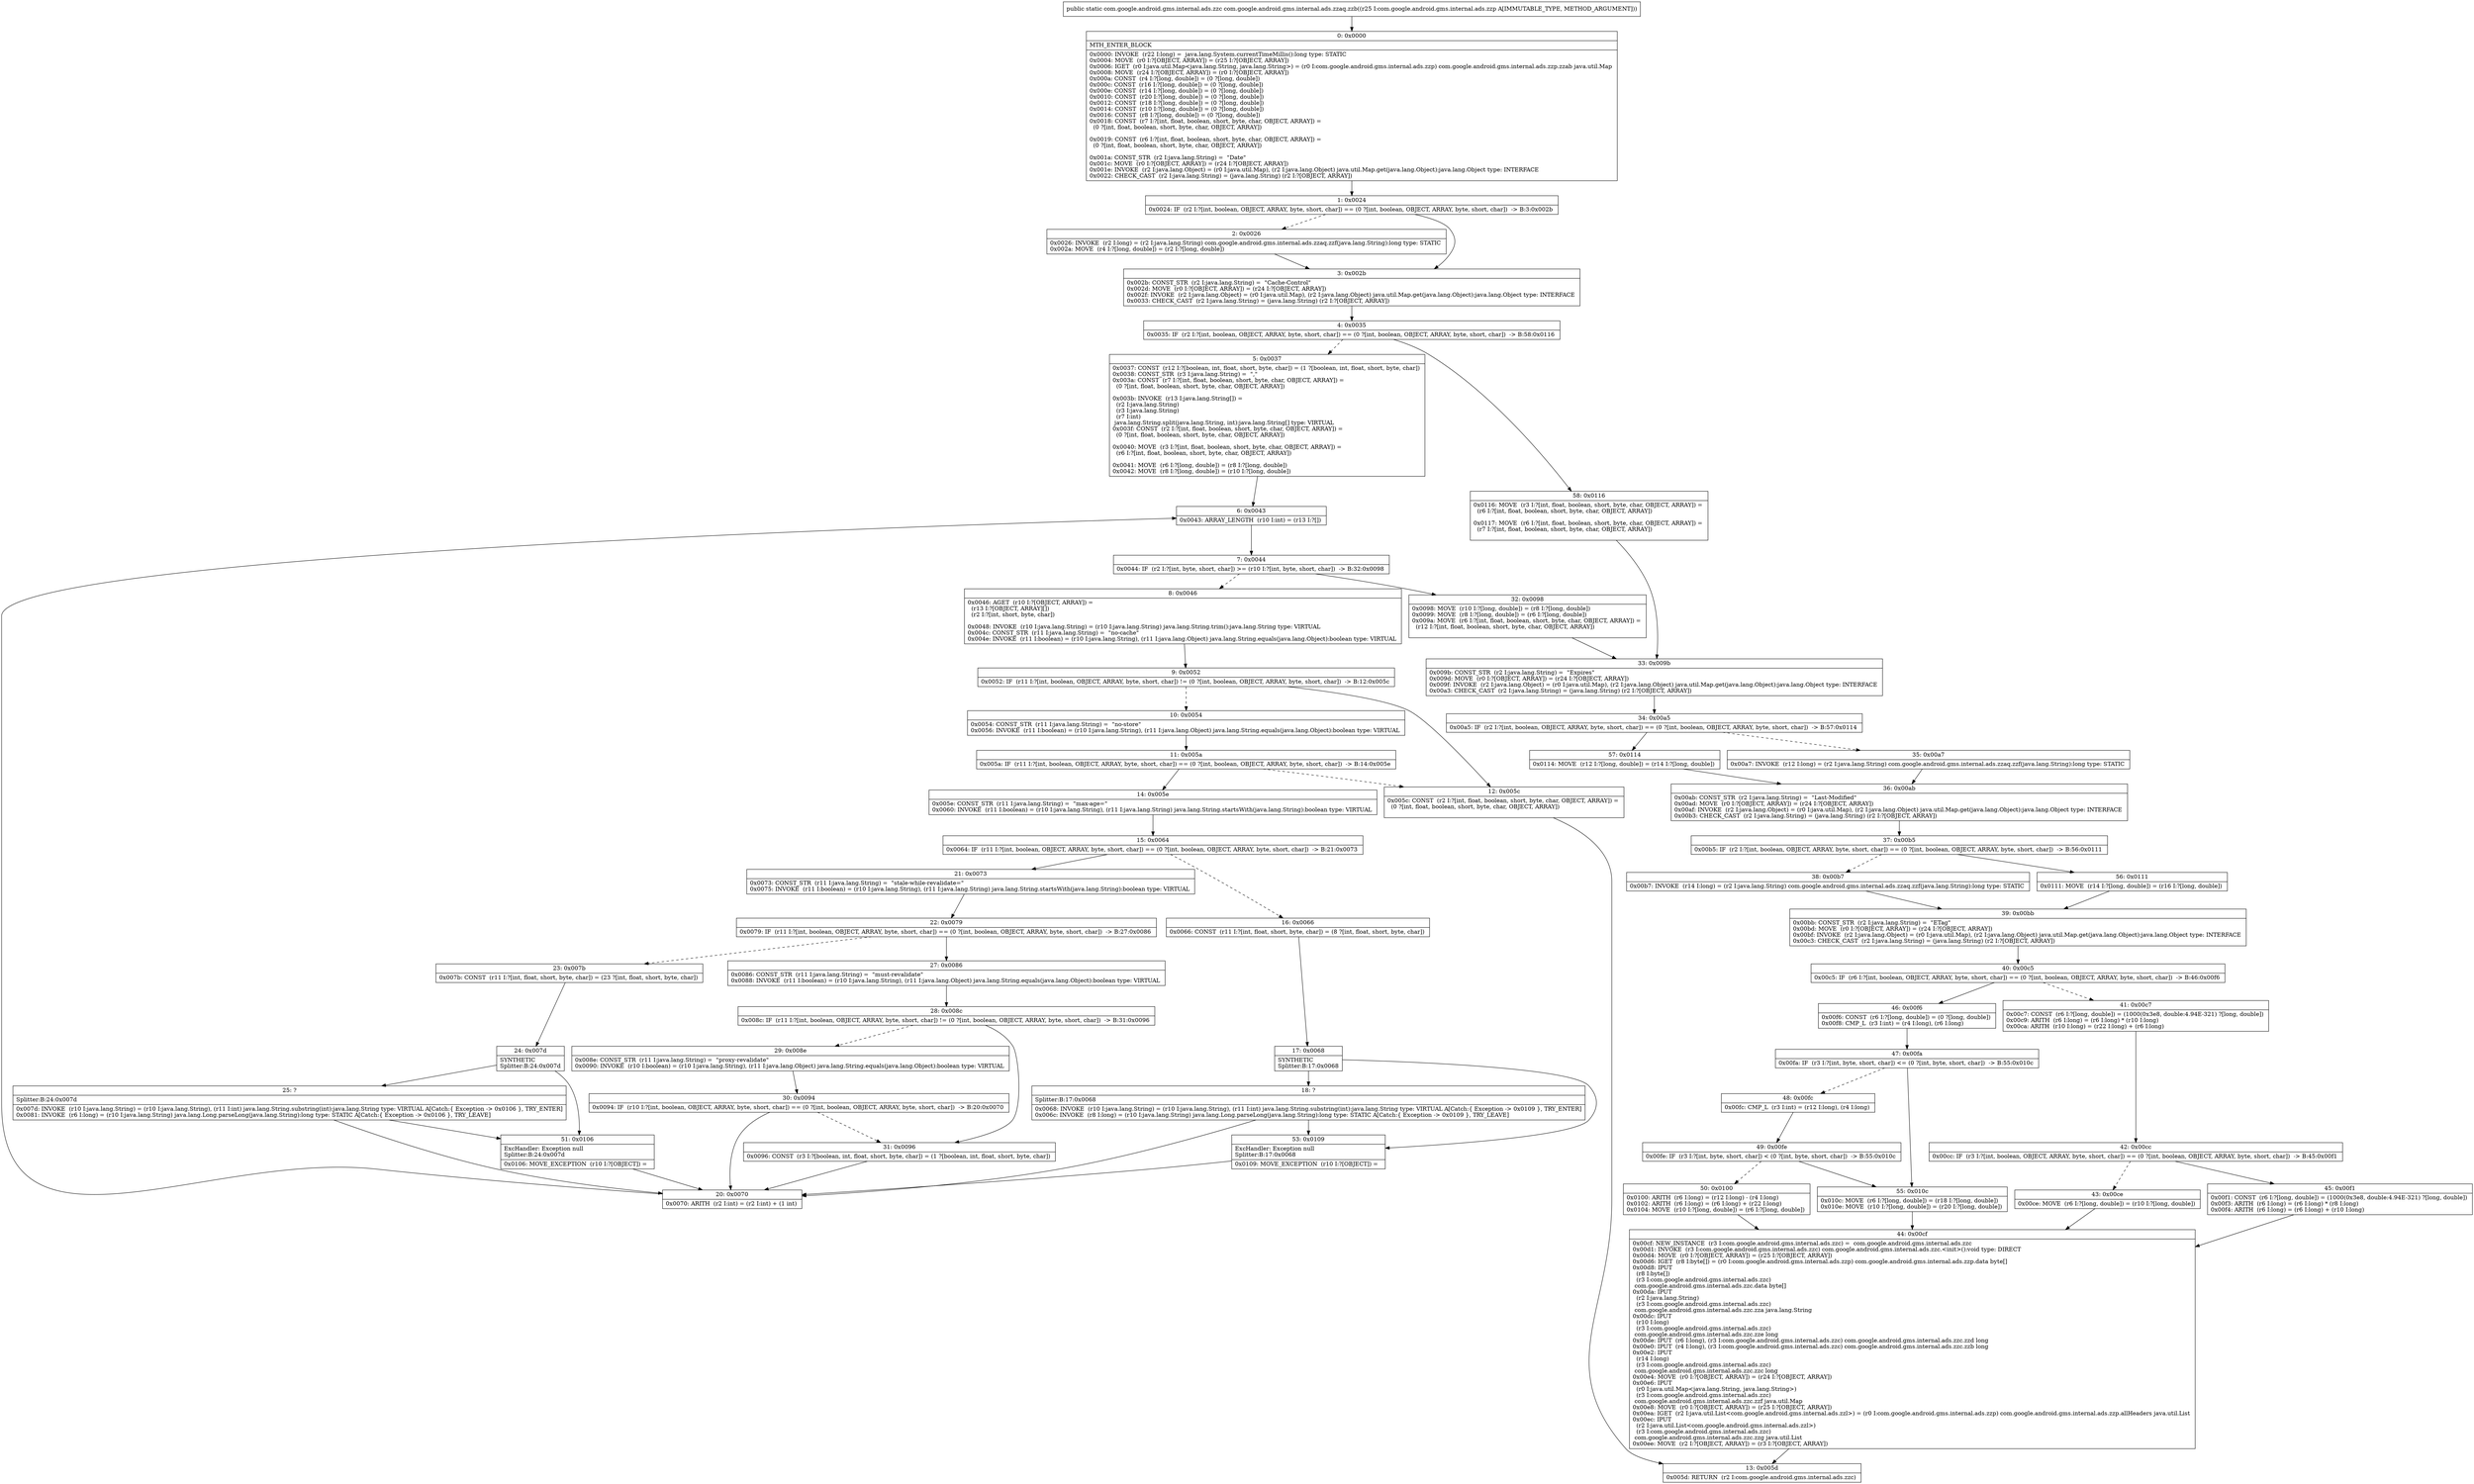 digraph "CFG forcom.google.android.gms.internal.ads.zzaq.zzb(Lcom\/google\/android\/gms\/internal\/ads\/zzp;)Lcom\/google\/android\/gms\/internal\/ads\/zzc;" {
Node_0 [shape=record,label="{0\:\ 0x0000|MTH_ENTER_BLOCK\l|0x0000: INVOKE  (r22 I:long) =  java.lang.System.currentTimeMillis():long type: STATIC \l0x0004: MOVE  (r0 I:?[OBJECT, ARRAY]) = (r25 I:?[OBJECT, ARRAY]) \l0x0006: IGET  (r0 I:java.util.Map\<java.lang.String, java.lang.String\>) = (r0 I:com.google.android.gms.internal.ads.zzp) com.google.android.gms.internal.ads.zzp.zzab java.util.Map \l0x0008: MOVE  (r24 I:?[OBJECT, ARRAY]) = (r0 I:?[OBJECT, ARRAY]) \l0x000a: CONST  (r4 I:?[long, double]) = (0 ?[long, double]) \l0x000c: CONST  (r16 I:?[long, double]) = (0 ?[long, double]) \l0x000e: CONST  (r14 I:?[long, double]) = (0 ?[long, double]) \l0x0010: CONST  (r20 I:?[long, double]) = (0 ?[long, double]) \l0x0012: CONST  (r18 I:?[long, double]) = (0 ?[long, double]) \l0x0014: CONST  (r10 I:?[long, double]) = (0 ?[long, double]) \l0x0016: CONST  (r8 I:?[long, double]) = (0 ?[long, double]) \l0x0018: CONST  (r7 I:?[int, float, boolean, short, byte, char, OBJECT, ARRAY]) = \l  (0 ?[int, float, boolean, short, byte, char, OBJECT, ARRAY])\l \l0x0019: CONST  (r6 I:?[int, float, boolean, short, byte, char, OBJECT, ARRAY]) = \l  (0 ?[int, float, boolean, short, byte, char, OBJECT, ARRAY])\l \l0x001a: CONST_STR  (r2 I:java.lang.String) =  \"Date\" \l0x001c: MOVE  (r0 I:?[OBJECT, ARRAY]) = (r24 I:?[OBJECT, ARRAY]) \l0x001e: INVOKE  (r2 I:java.lang.Object) = (r0 I:java.util.Map), (r2 I:java.lang.Object) java.util.Map.get(java.lang.Object):java.lang.Object type: INTERFACE \l0x0022: CHECK_CAST  (r2 I:java.lang.String) = (java.lang.String) (r2 I:?[OBJECT, ARRAY]) \l}"];
Node_1 [shape=record,label="{1\:\ 0x0024|0x0024: IF  (r2 I:?[int, boolean, OBJECT, ARRAY, byte, short, char]) == (0 ?[int, boolean, OBJECT, ARRAY, byte, short, char])  \-\> B:3:0x002b \l}"];
Node_2 [shape=record,label="{2\:\ 0x0026|0x0026: INVOKE  (r2 I:long) = (r2 I:java.lang.String) com.google.android.gms.internal.ads.zzaq.zzf(java.lang.String):long type: STATIC \l0x002a: MOVE  (r4 I:?[long, double]) = (r2 I:?[long, double]) \l}"];
Node_3 [shape=record,label="{3\:\ 0x002b|0x002b: CONST_STR  (r2 I:java.lang.String) =  \"Cache\-Control\" \l0x002d: MOVE  (r0 I:?[OBJECT, ARRAY]) = (r24 I:?[OBJECT, ARRAY]) \l0x002f: INVOKE  (r2 I:java.lang.Object) = (r0 I:java.util.Map), (r2 I:java.lang.Object) java.util.Map.get(java.lang.Object):java.lang.Object type: INTERFACE \l0x0033: CHECK_CAST  (r2 I:java.lang.String) = (java.lang.String) (r2 I:?[OBJECT, ARRAY]) \l}"];
Node_4 [shape=record,label="{4\:\ 0x0035|0x0035: IF  (r2 I:?[int, boolean, OBJECT, ARRAY, byte, short, char]) == (0 ?[int, boolean, OBJECT, ARRAY, byte, short, char])  \-\> B:58:0x0116 \l}"];
Node_5 [shape=record,label="{5\:\ 0x0037|0x0037: CONST  (r12 I:?[boolean, int, float, short, byte, char]) = (1 ?[boolean, int, float, short, byte, char]) \l0x0038: CONST_STR  (r3 I:java.lang.String) =  \",\" \l0x003a: CONST  (r7 I:?[int, float, boolean, short, byte, char, OBJECT, ARRAY]) = \l  (0 ?[int, float, boolean, short, byte, char, OBJECT, ARRAY])\l \l0x003b: INVOKE  (r13 I:java.lang.String[]) = \l  (r2 I:java.lang.String)\l  (r3 I:java.lang.String)\l  (r7 I:int)\l java.lang.String.split(java.lang.String, int):java.lang.String[] type: VIRTUAL \l0x003f: CONST  (r2 I:?[int, float, boolean, short, byte, char, OBJECT, ARRAY]) = \l  (0 ?[int, float, boolean, short, byte, char, OBJECT, ARRAY])\l \l0x0040: MOVE  (r3 I:?[int, float, boolean, short, byte, char, OBJECT, ARRAY]) = \l  (r6 I:?[int, float, boolean, short, byte, char, OBJECT, ARRAY])\l \l0x0041: MOVE  (r6 I:?[long, double]) = (r8 I:?[long, double]) \l0x0042: MOVE  (r8 I:?[long, double]) = (r10 I:?[long, double]) \l}"];
Node_6 [shape=record,label="{6\:\ 0x0043|0x0043: ARRAY_LENGTH  (r10 I:int) = (r13 I:?[]) \l}"];
Node_7 [shape=record,label="{7\:\ 0x0044|0x0044: IF  (r2 I:?[int, byte, short, char]) \>= (r10 I:?[int, byte, short, char])  \-\> B:32:0x0098 \l}"];
Node_8 [shape=record,label="{8\:\ 0x0046|0x0046: AGET  (r10 I:?[OBJECT, ARRAY]) = \l  (r13 I:?[OBJECT, ARRAY][])\l  (r2 I:?[int, short, byte, char])\l \l0x0048: INVOKE  (r10 I:java.lang.String) = (r10 I:java.lang.String) java.lang.String.trim():java.lang.String type: VIRTUAL \l0x004c: CONST_STR  (r11 I:java.lang.String) =  \"no\-cache\" \l0x004e: INVOKE  (r11 I:boolean) = (r10 I:java.lang.String), (r11 I:java.lang.Object) java.lang.String.equals(java.lang.Object):boolean type: VIRTUAL \l}"];
Node_9 [shape=record,label="{9\:\ 0x0052|0x0052: IF  (r11 I:?[int, boolean, OBJECT, ARRAY, byte, short, char]) != (0 ?[int, boolean, OBJECT, ARRAY, byte, short, char])  \-\> B:12:0x005c \l}"];
Node_10 [shape=record,label="{10\:\ 0x0054|0x0054: CONST_STR  (r11 I:java.lang.String) =  \"no\-store\" \l0x0056: INVOKE  (r11 I:boolean) = (r10 I:java.lang.String), (r11 I:java.lang.Object) java.lang.String.equals(java.lang.Object):boolean type: VIRTUAL \l}"];
Node_11 [shape=record,label="{11\:\ 0x005a|0x005a: IF  (r11 I:?[int, boolean, OBJECT, ARRAY, byte, short, char]) == (0 ?[int, boolean, OBJECT, ARRAY, byte, short, char])  \-\> B:14:0x005e \l}"];
Node_12 [shape=record,label="{12\:\ 0x005c|0x005c: CONST  (r2 I:?[int, float, boolean, short, byte, char, OBJECT, ARRAY]) = \l  (0 ?[int, float, boolean, short, byte, char, OBJECT, ARRAY])\l \l}"];
Node_13 [shape=record,label="{13\:\ 0x005d|0x005d: RETURN  (r2 I:com.google.android.gms.internal.ads.zzc) \l}"];
Node_14 [shape=record,label="{14\:\ 0x005e|0x005e: CONST_STR  (r11 I:java.lang.String) =  \"max\-age=\" \l0x0060: INVOKE  (r11 I:boolean) = (r10 I:java.lang.String), (r11 I:java.lang.String) java.lang.String.startsWith(java.lang.String):boolean type: VIRTUAL \l}"];
Node_15 [shape=record,label="{15\:\ 0x0064|0x0064: IF  (r11 I:?[int, boolean, OBJECT, ARRAY, byte, short, char]) == (0 ?[int, boolean, OBJECT, ARRAY, byte, short, char])  \-\> B:21:0x0073 \l}"];
Node_16 [shape=record,label="{16\:\ 0x0066|0x0066: CONST  (r11 I:?[int, float, short, byte, char]) = (8 ?[int, float, short, byte, char]) \l}"];
Node_17 [shape=record,label="{17\:\ 0x0068|SYNTHETIC\lSplitter:B:17:0x0068\l}"];
Node_18 [shape=record,label="{18\:\ ?|Splitter:B:17:0x0068\l|0x0068: INVOKE  (r10 I:java.lang.String) = (r10 I:java.lang.String), (r11 I:int) java.lang.String.substring(int):java.lang.String type: VIRTUAL A[Catch:\{ Exception \-\> 0x0109 \}, TRY_ENTER]\l0x006c: INVOKE  (r8 I:long) = (r10 I:java.lang.String) java.lang.Long.parseLong(java.lang.String):long type: STATIC A[Catch:\{ Exception \-\> 0x0109 \}, TRY_LEAVE]\l}"];
Node_20 [shape=record,label="{20\:\ 0x0070|0x0070: ARITH  (r2 I:int) = (r2 I:int) + (1 int) \l}"];
Node_21 [shape=record,label="{21\:\ 0x0073|0x0073: CONST_STR  (r11 I:java.lang.String) =  \"stale\-while\-revalidate=\" \l0x0075: INVOKE  (r11 I:boolean) = (r10 I:java.lang.String), (r11 I:java.lang.String) java.lang.String.startsWith(java.lang.String):boolean type: VIRTUAL \l}"];
Node_22 [shape=record,label="{22\:\ 0x0079|0x0079: IF  (r11 I:?[int, boolean, OBJECT, ARRAY, byte, short, char]) == (0 ?[int, boolean, OBJECT, ARRAY, byte, short, char])  \-\> B:27:0x0086 \l}"];
Node_23 [shape=record,label="{23\:\ 0x007b|0x007b: CONST  (r11 I:?[int, float, short, byte, char]) = (23 ?[int, float, short, byte, char]) \l}"];
Node_24 [shape=record,label="{24\:\ 0x007d|SYNTHETIC\lSplitter:B:24:0x007d\l}"];
Node_25 [shape=record,label="{25\:\ ?|Splitter:B:24:0x007d\l|0x007d: INVOKE  (r10 I:java.lang.String) = (r10 I:java.lang.String), (r11 I:int) java.lang.String.substring(int):java.lang.String type: VIRTUAL A[Catch:\{ Exception \-\> 0x0106 \}, TRY_ENTER]\l0x0081: INVOKE  (r6 I:long) = (r10 I:java.lang.String) java.lang.Long.parseLong(java.lang.String):long type: STATIC A[Catch:\{ Exception \-\> 0x0106 \}, TRY_LEAVE]\l}"];
Node_27 [shape=record,label="{27\:\ 0x0086|0x0086: CONST_STR  (r11 I:java.lang.String) =  \"must\-revalidate\" \l0x0088: INVOKE  (r11 I:boolean) = (r10 I:java.lang.String), (r11 I:java.lang.Object) java.lang.String.equals(java.lang.Object):boolean type: VIRTUAL \l}"];
Node_28 [shape=record,label="{28\:\ 0x008c|0x008c: IF  (r11 I:?[int, boolean, OBJECT, ARRAY, byte, short, char]) != (0 ?[int, boolean, OBJECT, ARRAY, byte, short, char])  \-\> B:31:0x0096 \l}"];
Node_29 [shape=record,label="{29\:\ 0x008e|0x008e: CONST_STR  (r11 I:java.lang.String) =  \"proxy\-revalidate\" \l0x0090: INVOKE  (r10 I:boolean) = (r10 I:java.lang.String), (r11 I:java.lang.Object) java.lang.String.equals(java.lang.Object):boolean type: VIRTUAL \l}"];
Node_30 [shape=record,label="{30\:\ 0x0094|0x0094: IF  (r10 I:?[int, boolean, OBJECT, ARRAY, byte, short, char]) == (0 ?[int, boolean, OBJECT, ARRAY, byte, short, char])  \-\> B:20:0x0070 \l}"];
Node_31 [shape=record,label="{31\:\ 0x0096|0x0096: CONST  (r3 I:?[boolean, int, float, short, byte, char]) = (1 ?[boolean, int, float, short, byte, char]) \l}"];
Node_32 [shape=record,label="{32\:\ 0x0098|0x0098: MOVE  (r10 I:?[long, double]) = (r8 I:?[long, double]) \l0x0099: MOVE  (r8 I:?[long, double]) = (r6 I:?[long, double]) \l0x009a: MOVE  (r6 I:?[int, float, boolean, short, byte, char, OBJECT, ARRAY]) = \l  (r12 I:?[int, float, boolean, short, byte, char, OBJECT, ARRAY])\l \l}"];
Node_33 [shape=record,label="{33\:\ 0x009b|0x009b: CONST_STR  (r2 I:java.lang.String) =  \"Expires\" \l0x009d: MOVE  (r0 I:?[OBJECT, ARRAY]) = (r24 I:?[OBJECT, ARRAY]) \l0x009f: INVOKE  (r2 I:java.lang.Object) = (r0 I:java.util.Map), (r2 I:java.lang.Object) java.util.Map.get(java.lang.Object):java.lang.Object type: INTERFACE \l0x00a3: CHECK_CAST  (r2 I:java.lang.String) = (java.lang.String) (r2 I:?[OBJECT, ARRAY]) \l}"];
Node_34 [shape=record,label="{34\:\ 0x00a5|0x00a5: IF  (r2 I:?[int, boolean, OBJECT, ARRAY, byte, short, char]) == (0 ?[int, boolean, OBJECT, ARRAY, byte, short, char])  \-\> B:57:0x0114 \l}"];
Node_35 [shape=record,label="{35\:\ 0x00a7|0x00a7: INVOKE  (r12 I:long) = (r2 I:java.lang.String) com.google.android.gms.internal.ads.zzaq.zzf(java.lang.String):long type: STATIC \l}"];
Node_36 [shape=record,label="{36\:\ 0x00ab|0x00ab: CONST_STR  (r2 I:java.lang.String) =  \"Last\-Modified\" \l0x00ad: MOVE  (r0 I:?[OBJECT, ARRAY]) = (r24 I:?[OBJECT, ARRAY]) \l0x00af: INVOKE  (r2 I:java.lang.Object) = (r0 I:java.util.Map), (r2 I:java.lang.Object) java.util.Map.get(java.lang.Object):java.lang.Object type: INTERFACE \l0x00b3: CHECK_CAST  (r2 I:java.lang.String) = (java.lang.String) (r2 I:?[OBJECT, ARRAY]) \l}"];
Node_37 [shape=record,label="{37\:\ 0x00b5|0x00b5: IF  (r2 I:?[int, boolean, OBJECT, ARRAY, byte, short, char]) == (0 ?[int, boolean, OBJECT, ARRAY, byte, short, char])  \-\> B:56:0x0111 \l}"];
Node_38 [shape=record,label="{38\:\ 0x00b7|0x00b7: INVOKE  (r14 I:long) = (r2 I:java.lang.String) com.google.android.gms.internal.ads.zzaq.zzf(java.lang.String):long type: STATIC \l}"];
Node_39 [shape=record,label="{39\:\ 0x00bb|0x00bb: CONST_STR  (r2 I:java.lang.String) =  \"ETag\" \l0x00bd: MOVE  (r0 I:?[OBJECT, ARRAY]) = (r24 I:?[OBJECT, ARRAY]) \l0x00bf: INVOKE  (r2 I:java.lang.Object) = (r0 I:java.util.Map), (r2 I:java.lang.Object) java.util.Map.get(java.lang.Object):java.lang.Object type: INTERFACE \l0x00c3: CHECK_CAST  (r2 I:java.lang.String) = (java.lang.String) (r2 I:?[OBJECT, ARRAY]) \l}"];
Node_40 [shape=record,label="{40\:\ 0x00c5|0x00c5: IF  (r6 I:?[int, boolean, OBJECT, ARRAY, byte, short, char]) == (0 ?[int, boolean, OBJECT, ARRAY, byte, short, char])  \-\> B:46:0x00f6 \l}"];
Node_41 [shape=record,label="{41\:\ 0x00c7|0x00c7: CONST  (r6 I:?[long, double]) = (1000(0x3e8, double:4.94E\-321) ?[long, double]) \l0x00c9: ARITH  (r6 I:long) = (r6 I:long) * (r10 I:long) \l0x00ca: ARITH  (r10 I:long) = (r22 I:long) + (r6 I:long) \l}"];
Node_42 [shape=record,label="{42\:\ 0x00cc|0x00cc: IF  (r3 I:?[int, boolean, OBJECT, ARRAY, byte, short, char]) == (0 ?[int, boolean, OBJECT, ARRAY, byte, short, char])  \-\> B:45:0x00f1 \l}"];
Node_43 [shape=record,label="{43\:\ 0x00ce|0x00ce: MOVE  (r6 I:?[long, double]) = (r10 I:?[long, double]) \l}"];
Node_44 [shape=record,label="{44\:\ 0x00cf|0x00cf: NEW_INSTANCE  (r3 I:com.google.android.gms.internal.ads.zzc) =  com.google.android.gms.internal.ads.zzc \l0x00d1: INVOKE  (r3 I:com.google.android.gms.internal.ads.zzc) com.google.android.gms.internal.ads.zzc.\<init\>():void type: DIRECT \l0x00d4: MOVE  (r0 I:?[OBJECT, ARRAY]) = (r25 I:?[OBJECT, ARRAY]) \l0x00d6: IGET  (r8 I:byte[]) = (r0 I:com.google.android.gms.internal.ads.zzp) com.google.android.gms.internal.ads.zzp.data byte[] \l0x00d8: IPUT  \l  (r8 I:byte[])\l  (r3 I:com.google.android.gms.internal.ads.zzc)\l com.google.android.gms.internal.ads.zzc.data byte[] \l0x00da: IPUT  \l  (r2 I:java.lang.String)\l  (r3 I:com.google.android.gms.internal.ads.zzc)\l com.google.android.gms.internal.ads.zzc.zza java.lang.String \l0x00dc: IPUT  \l  (r10 I:long)\l  (r3 I:com.google.android.gms.internal.ads.zzc)\l com.google.android.gms.internal.ads.zzc.zze long \l0x00de: IPUT  (r6 I:long), (r3 I:com.google.android.gms.internal.ads.zzc) com.google.android.gms.internal.ads.zzc.zzd long \l0x00e0: IPUT  (r4 I:long), (r3 I:com.google.android.gms.internal.ads.zzc) com.google.android.gms.internal.ads.zzc.zzb long \l0x00e2: IPUT  \l  (r14 I:long)\l  (r3 I:com.google.android.gms.internal.ads.zzc)\l com.google.android.gms.internal.ads.zzc.zzc long \l0x00e4: MOVE  (r0 I:?[OBJECT, ARRAY]) = (r24 I:?[OBJECT, ARRAY]) \l0x00e6: IPUT  \l  (r0 I:java.util.Map\<java.lang.String, java.lang.String\>)\l  (r3 I:com.google.android.gms.internal.ads.zzc)\l com.google.android.gms.internal.ads.zzc.zzf java.util.Map \l0x00e8: MOVE  (r0 I:?[OBJECT, ARRAY]) = (r25 I:?[OBJECT, ARRAY]) \l0x00ea: IGET  (r2 I:java.util.List\<com.google.android.gms.internal.ads.zzl\>) = (r0 I:com.google.android.gms.internal.ads.zzp) com.google.android.gms.internal.ads.zzp.allHeaders java.util.List \l0x00ec: IPUT  \l  (r2 I:java.util.List\<com.google.android.gms.internal.ads.zzl\>)\l  (r3 I:com.google.android.gms.internal.ads.zzc)\l com.google.android.gms.internal.ads.zzc.zzg java.util.List \l0x00ee: MOVE  (r2 I:?[OBJECT, ARRAY]) = (r3 I:?[OBJECT, ARRAY]) \l}"];
Node_45 [shape=record,label="{45\:\ 0x00f1|0x00f1: CONST  (r6 I:?[long, double]) = (1000(0x3e8, double:4.94E\-321) ?[long, double]) \l0x00f3: ARITH  (r6 I:long) = (r6 I:long) * (r8 I:long) \l0x00f4: ARITH  (r6 I:long) = (r6 I:long) + (r10 I:long) \l}"];
Node_46 [shape=record,label="{46\:\ 0x00f6|0x00f6: CONST  (r6 I:?[long, double]) = (0 ?[long, double]) \l0x00f8: CMP_L  (r3 I:int) = (r4 I:long), (r6 I:long) \l}"];
Node_47 [shape=record,label="{47\:\ 0x00fa|0x00fa: IF  (r3 I:?[int, byte, short, char]) \<= (0 ?[int, byte, short, char])  \-\> B:55:0x010c \l}"];
Node_48 [shape=record,label="{48\:\ 0x00fc|0x00fc: CMP_L  (r3 I:int) = (r12 I:long), (r4 I:long) \l}"];
Node_49 [shape=record,label="{49\:\ 0x00fe|0x00fe: IF  (r3 I:?[int, byte, short, char]) \< (0 ?[int, byte, short, char])  \-\> B:55:0x010c \l}"];
Node_50 [shape=record,label="{50\:\ 0x0100|0x0100: ARITH  (r6 I:long) = (r12 I:long) \- (r4 I:long) \l0x0102: ARITH  (r6 I:long) = (r6 I:long) + (r22 I:long) \l0x0104: MOVE  (r10 I:?[long, double]) = (r6 I:?[long, double]) \l}"];
Node_51 [shape=record,label="{51\:\ 0x0106|ExcHandler: Exception null\lSplitter:B:24:0x007d\l|0x0106: MOVE_EXCEPTION  (r10 I:?[OBJECT]) =  \l}"];
Node_53 [shape=record,label="{53\:\ 0x0109|ExcHandler: Exception null\lSplitter:B:17:0x0068\l|0x0109: MOVE_EXCEPTION  (r10 I:?[OBJECT]) =  \l}"];
Node_55 [shape=record,label="{55\:\ 0x010c|0x010c: MOVE  (r6 I:?[long, double]) = (r18 I:?[long, double]) \l0x010e: MOVE  (r10 I:?[long, double]) = (r20 I:?[long, double]) \l}"];
Node_56 [shape=record,label="{56\:\ 0x0111|0x0111: MOVE  (r14 I:?[long, double]) = (r16 I:?[long, double]) \l}"];
Node_57 [shape=record,label="{57\:\ 0x0114|0x0114: MOVE  (r12 I:?[long, double]) = (r14 I:?[long, double]) \l}"];
Node_58 [shape=record,label="{58\:\ 0x0116|0x0116: MOVE  (r3 I:?[int, float, boolean, short, byte, char, OBJECT, ARRAY]) = \l  (r6 I:?[int, float, boolean, short, byte, char, OBJECT, ARRAY])\l \l0x0117: MOVE  (r6 I:?[int, float, boolean, short, byte, char, OBJECT, ARRAY]) = \l  (r7 I:?[int, float, boolean, short, byte, char, OBJECT, ARRAY])\l \l}"];
MethodNode[shape=record,label="{public static com.google.android.gms.internal.ads.zzc com.google.android.gms.internal.ads.zzaq.zzb((r25 I:com.google.android.gms.internal.ads.zzp A[IMMUTABLE_TYPE, METHOD_ARGUMENT])) }"];
MethodNode -> Node_0;
Node_0 -> Node_1;
Node_1 -> Node_2[style=dashed];
Node_1 -> Node_3;
Node_2 -> Node_3;
Node_3 -> Node_4;
Node_4 -> Node_5[style=dashed];
Node_4 -> Node_58;
Node_5 -> Node_6;
Node_6 -> Node_7;
Node_7 -> Node_8[style=dashed];
Node_7 -> Node_32;
Node_8 -> Node_9;
Node_9 -> Node_10[style=dashed];
Node_9 -> Node_12;
Node_10 -> Node_11;
Node_11 -> Node_12[style=dashed];
Node_11 -> Node_14;
Node_12 -> Node_13;
Node_14 -> Node_15;
Node_15 -> Node_16[style=dashed];
Node_15 -> Node_21;
Node_16 -> Node_17;
Node_17 -> Node_18;
Node_17 -> Node_53;
Node_18 -> Node_53;
Node_18 -> Node_20;
Node_20 -> Node_6;
Node_21 -> Node_22;
Node_22 -> Node_23[style=dashed];
Node_22 -> Node_27;
Node_23 -> Node_24;
Node_24 -> Node_25;
Node_24 -> Node_51;
Node_25 -> Node_51;
Node_25 -> Node_20;
Node_27 -> Node_28;
Node_28 -> Node_29[style=dashed];
Node_28 -> Node_31;
Node_29 -> Node_30;
Node_30 -> Node_20;
Node_30 -> Node_31[style=dashed];
Node_31 -> Node_20;
Node_32 -> Node_33;
Node_33 -> Node_34;
Node_34 -> Node_35[style=dashed];
Node_34 -> Node_57;
Node_35 -> Node_36;
Node_36 -> Node_37;
Node_37 -> Node_38[style=dashed];
Node_37 -> Node_56;
Node_38 -> Node_39;
Node_39 -> Node_40;
Node_40 -> Node_41[style=dashed];
Node_40 -> Node_46;
Node_41 -> Node_42;
Node_42 -> Node_43[style=dashed];
Node_42 -> Node_45;
Node_43 -> Node_44;
Node_44 -> Node_13;
Node_45 -> Node_44;
Node_46 -> Node_47;
Node_47 -> Node_48[style=dashed];
Node_47 -> Node_55;
Node_48 -> Node_49;
Node_49 -> Node_50[style=dashed];
Node_49 -> Node_55;
Node_50 -> Node_44;
Node_51 -> Node_20;
Node_53 -> Node_20;
Node_55 -> Node_44;
Node_56 -> Node_39;
Node_57 -> Node_36;
Node_58 -> Node_33;
}

